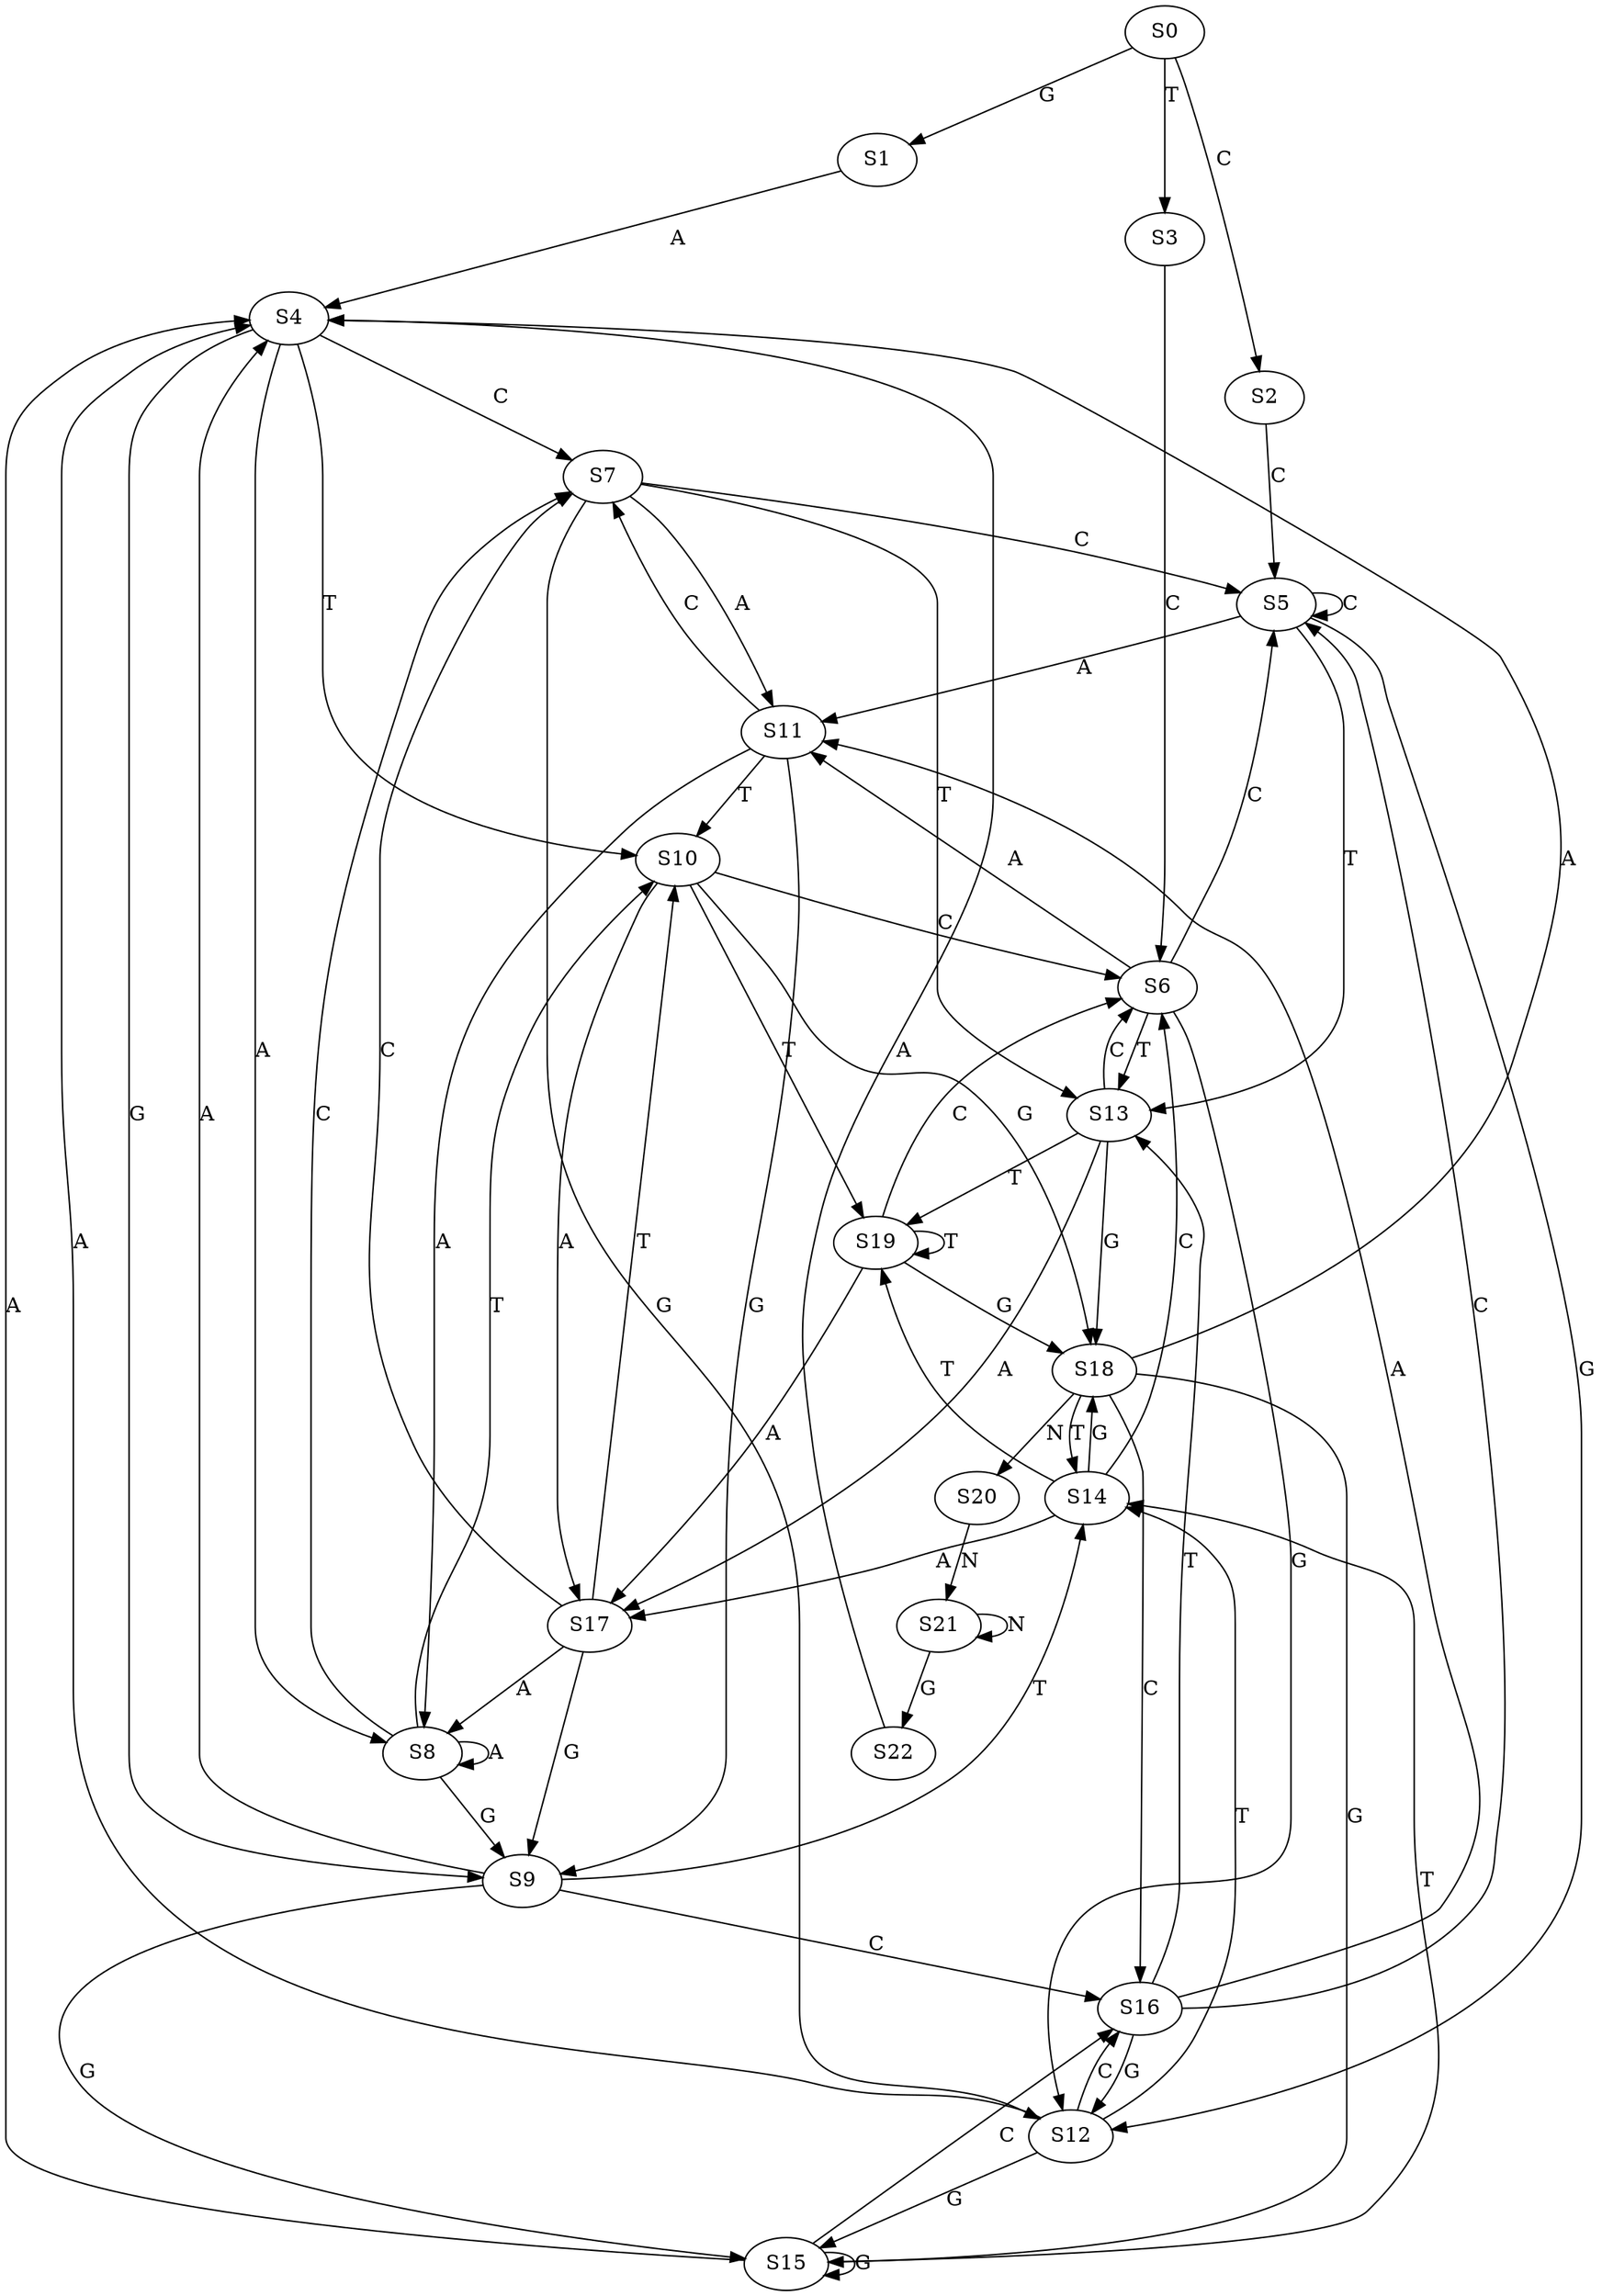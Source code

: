 strict digraph  {
	S0 -> S1 [ label = G ];
	S0 -> S2 [ label = C ];
	S0 -> S3 [ label = T ];
	S1 -> S4 [ label = A ];
	S2 -> S5 [ label = C ];
	S3 -> S6 [ label = C ];
	S4 -> S7 [ label = C ];
	S4 -> S8 [ label = A ];
	S4 -> S9 [ label = G ];
	S4 -> S10 [ label = T ];
	S5 -> S11 [ label = A ];
	S5 -> S5 [ label = C ];
	S5 -> S12 [ label = G ];
	S5 -> S13 [ label = T ];
	S6 -> S5 [ label = C ];
	S6 -> S11 [ label = A ];
	S6 -> S13 [ label = T ];
	S6 -> S12 [ label = G ];
	S7 -> S12 [ label = G ];
	S7 -> S13 [ label = T ];
	S7 -> S5 [ label = C ];
	S7 -> S11 [ label = A ];
	S8 -> S9 [ label = G ];
	S8 -> S8 [ label = A ];
	S8 -> S7 [ label = C ];
	S8 -> S10 [ label = T ];
	S9 -> S4 [ label = A ];
	S9 -> S14 [ label = T ];
	S9 -> S15 [ label = G ];
	S9 -> S16 [ label = C ];
	S10 -> S17 [ label = A ];
	S10 -> S6 [ label = C ];
	S10 -> S18 [ label = G ];
	S10 -> S19 [ label = T ];
	S11 -> S8 [ label = A ];
	S11 -> S7 [ label = C ];
	S11 -> S9 [ label = G ];
	S11 -> S10 [ label = T ];
	S12 -> S14 [ label = T ];
	S12 -> S15 [ label = G ];
	S12 -> S4 [ label = A ];
	S12 -> S16 [ label = C ];
	S13 -> S19 [ label = T ];
	S13 -> S6 [ label = C ];
	S13 -> S17 [ label = A ];
	S13 -> S18 [ label = G ];
	S14 -> S17 [ label = A ];
	S14 -> S18 [ label = G ];
	S14 -> S19 [ label = T ];
	S14 -> S6 [ label = C ];
	S15 -> S16 [ label = C ];
	S15 -> S15 [ label = G ];
	S15 -> S4 [ label = A ];
	S15 -> S14 [ label = T ];
	S16 -> S13 [ label = T ];
	S16 -> S11 [ label = A ];
	S16 -> S5 [ label = C ];
	S16 -> S12 [ label = G ];
	S17 -> S9 [ label = G ];
	S17 -> S7 [ label = C ];
	S17 -> S8 [ label = A ];
	S17 -> S10 [ label = T ];
	S18 -> S16 [ label = C ];
	S18 -> S15 [ label = G ];
	S18 -> S14 [ label = T ];
	S18 -> S4 [ label = A ];
	S18 -> S20 [ label = N ];
	S19 -> S17 [ label = A ];
	S19 -> S19 [ label = T ];
	S19 -> S18 [ label = G ];
	S19 -> S6 [ label = C ];
	S20 -> S21 [ label = N ];
	S21 -> S22 [ label = G ];
	S21 -> S21 [ label = N ];
	S22 -> S4 [ label = A ];
}
